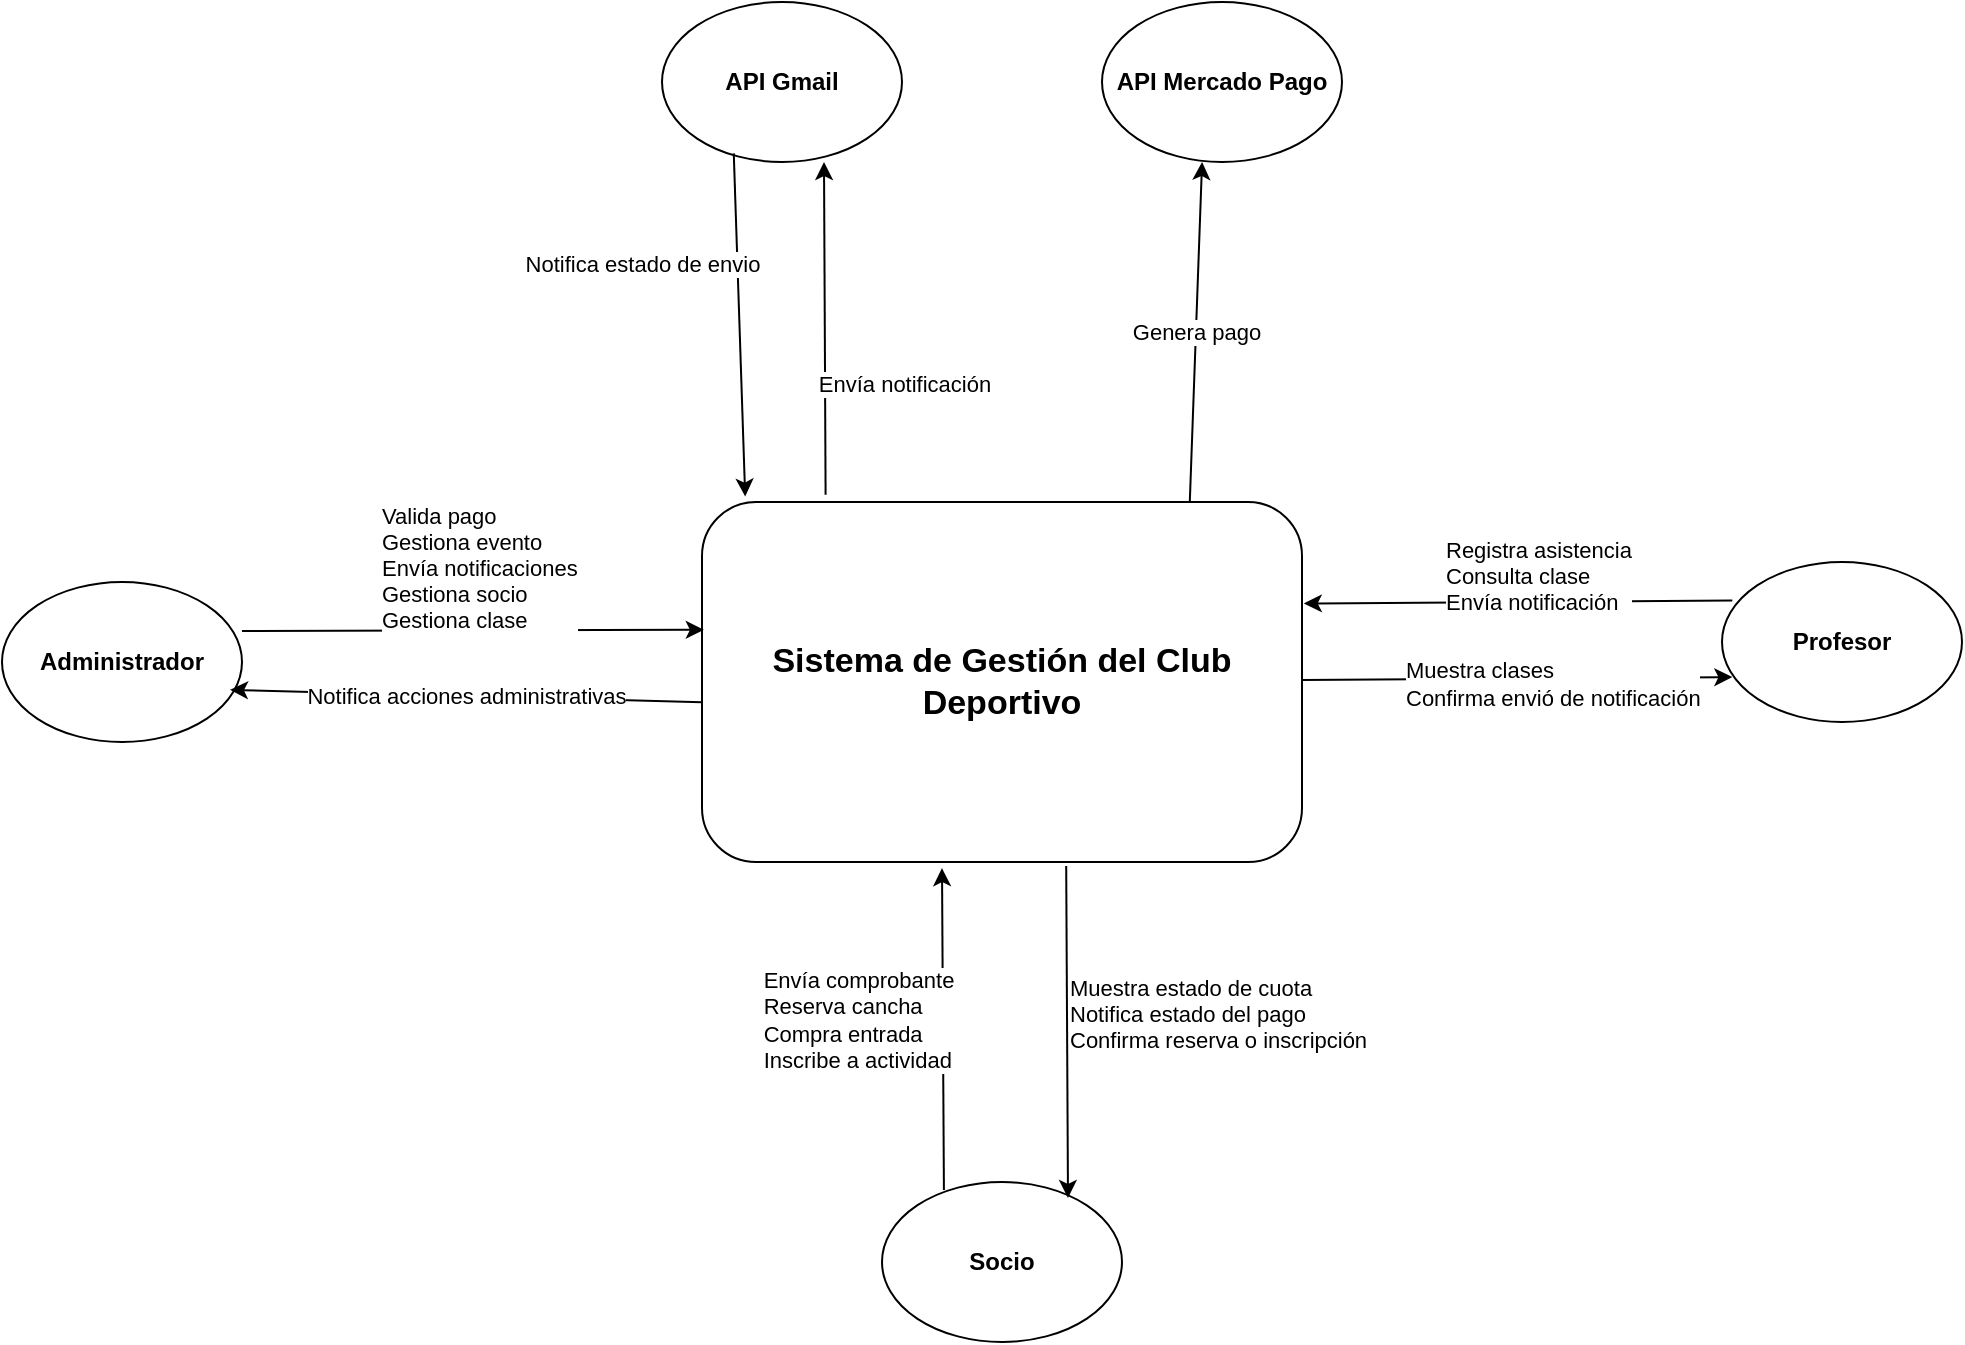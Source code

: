 <mxfile version="26.2.14">
  <diagram name="Página-1" id="I-KJ3sCSX-lYPQ7nyawd">
    <mxGraphModel grid="1" page="1" gridSize="10" guides="1" tooltips="1" connect="1" arrows="1" fold="1" pageScale="1" pageWidth="827" pageHeight="1169" math="0" shadow="0">
      <root>
        <mxCell id="0" />
        <mxCell id="1" parent="0" />
        <mxCell id="f-X2OgqPERjYy9m36xG7-2" value="&lt;font style=&quot;font-size: 17px;&quot;&gt;&lt;b&gt;Sistema de Gestión del Club Deportivo&lt;/b&gt;&lt;/font&gt;" style="rounded=1;whiteSpace=wrap;html=1;" vertex="1" parent="1">
          <mxGeometry x="250" y="410" width="300" height="180" as="geometry" />
        </mxCell>
        <mxCell id="f-X2OgqPERjYy9m36xG7-3" value="&lt;b&gt;Profesor&lt;/b&gt;" style="ellipse;whiteSpace=wrap;html=1;" vertex="1" parent="1">
          <mxGeometry x="760" y="440" width="120" height="80" as="geometry" />
        </mxCell>
        <mxCell id="f-X2OgqPERjYy9m36xG7-4" value="&lt;b&gt;API Gmail&lt;/b&gt;" style="ellipse;whiteSpace=wrap;html=1;" vertex="1" parent="1">
          <mxGeometry x="230" y="160" width="120" height="80" as="geometry" />
        </mxCell>
        <mxCell id="f-X2OgqPERjYy9m36xG7-6" value="&lt;b&gt;Socio&lt;/b&gt;" style="ellipse;whiteSpace=wrap;html=1;" vertex="1" parent="1">
          <mxGeometry x="340" y="750" width="120" height="80" as="geometry" />
        </mxCell>
        <mxCell id="f-X2OgqPERjYy9m36xG7-7" value="&lt;b&gt;Administrador&lt;/b&gt;" style="ellipse;whiteSpace=wrap;html=1;" vertex="1" parent="1">
          <mxGeometry x="-100" y="450" width="120" height="80" as="geometry" />
        </mxCell>
        <mxCell id="f-X2OgqPERjYy9m36xG7-8" value="&lt;b&gt;API Mercado Pago&lt;/b&gt;" style="ellipse;whiteSpace=wrap;html=1;" vertex="1" parent="1">
          <mxGeometry x="450" y="160" width="120" height="80" as="geometry" />
        </mxCell>
        <mxCell id="f-X2OgqPERjYy9m36xG7-9" value="" style="endArrow=classic;html=1;rounded=0;entryX=0.4;entryY=1.017;entryDx=0;entryDy=0;entryPerimeter=0;exitX=0.258;exitY=0.05;exitDx=0;exitDy=0;exitPerimeter=0;" edge="1" parent="1" source="f-X2OgqPERjYy9m36xG7-6" target="f-X2OgqPERjYy9m36xG7-2">
          <mxGeometry relative="1" as="geometry">
            <mxPoint x="240" y="584" as="sourcePoint" />
            <mxPoint x="340" y="584" as="targetPoint" />
          </mxGeometry>
        </mxCell>
        <mxCell id="f-X2OgqPERjYy9m36xG7-10" value="&lt;div style=&quot;text-align: left;&quot;&gt;&lt;span style=&quot;background-color: light-dark(#ffffff, var(--ge-dark-color, #121212)); color: light-dark(rgb(0, 0, 0), rgb(255, 255, 255));&quot;&gt;Envía comprobante&lt;/span&gt;&lt;/div&gt;&lt;div&gt;&lt;div style=&quot;text-align: left;&quot;&gt;&lt;span style=&quot;background-color: light-dark(#ffffff, var(--ge-dark-color, #121212)); color: light-dark(rgb(0, 0, 0), rgb(255, 255, 255));&quot;&gt;Reserva cancha&lt;/span&gt;&lt;/div&gt;&lt;div style=&quot;text-align: left;&quot;&gt;&lt;span style=&quot;background-color: light-dark(#ffffff, var(--ge-dark-color, #121212)); color: light-dark(rgb(0, 0, 0), rgb(255, 255, 255));&quot;&gt;Compra entrada&lt;/span&gt;&lt;/div&gt;&lt;div style=&quot;text-align: left;&quot;&gt;&lt;span style=&quot;background-color: light-dark(#ffffff, var(--ge-dark-color, #121212)); color: light-dark(rgb(0, 0, 0), rgb(255, 255, 255));&quot;&gt;Inscribe a actividad&lt;/span&gt;&lt;/div&gt;&lt;/div&gt;" style="edgeLabel;resizable=0;html=1;;align=center;verticalAlign=middle;" connectable="0" vertex="1" parent="f-X2OgqPERjYy9m36xG7-9">
          <mxGeometry relative="1" as="geometry">
            <mxPoint x="-43" y="-5" as="offset" />
          </mxGeometry>
        </mxCell>
        <mxCell id="f-X2OgqPERjYy9m36xG7-11" value="" style="endArrow=classic;html=1;rounded=0;entryX=0.003;entryY=0.355;entryDx=0;entryDy=0;exitX=1;exitY=0.306;exitDx=0;exitDy=0;entryPerimeter=0;exitPerimeter=0;" edge="1" parent="1" source="f-X2OgqPERjYy9m36xG7-7" target="f-X2OgqPERjYy9m36xG7-2">
          <mxGeometry relative="1" as="geometry">
            <mxPoint x="220" y="500" as="sourcePoint" />
            <mxPoint x="320" y="500" as="targetPoint" />
          </mxGeometry>
        </mxCell>
        <mxCell id="f-X2OgqPERjYy9m36xG7-13" value="&lt;span style=&quot;&quot;&gt;Valida pago&lt;/span&gt;&lt;br style=&quot;&quot;&gt;&lt;span style=&quot;&quot;&gt;Gestiona evento&lt;br&gt;Envía notificaciones&lt;br&gt;Gestiona socio&lt;br&gt;Gestiona clase&lt;/span&gt;" style="edgeLabel;html=1;align=left;verticalAlign=middle;resizable=0;points=[];" connectable="0" vertex="1" parent="f-X2OgqPERjYy9m36xG7-11">
          <mxGeometry x="-0.046" y="-2" relative="1" as="geometry">
            <mxPoint x="-42" y="-33" as="offset" />
          </mxGeometry>
        </mxCell>
        <mxCell id="f-X2OgqPERjYy9m36xG7-16" value="" style="endArrow=classic;html=1;rounded=0;entryX=0.675;entryY=1;entryDx=0;entryDy=0;entryPerimeter=0;exitX=0.206;exitY=-0.02;exitDx=0;exitDy=0;exitPerimeter=0;" edge="1" parent="1" source="f-X2OgqPERjYy9m36xG7-2" target="f-X2OgqPERjYy9m36xG7-4">
          <mxGeometry relative="1" as="geometry">
            <mxPoint x="250" y="370" as="sourcePoint" />
            <mxPoint x="350" y="370" as="targetPoint" />
          </mxGeometry>
        </mxCell>
        <mxCell id="f-X2OgqPERjYy9m36xG7-17" value="Envía notificación" style="edgeLabel;resizable=0;html=1;;align=center;verticalAlign=middle;" connectable="0" vertex="1" parent="f-X2OgqPERjYy9m36xG7-16">
          <mxGeometry relative="1" as="geometry">
            <mxPoint x="39" y="27" as="offset" />
          </mxGeometry>
        </mxCell>
        <mxCell id="f-X2OgqPERjYy9m36xG7-21" value="" style="endArrow=classic;html=1;rounded=0;entryX=0.417;entryY=1;entryDx=0;entryDy=0;entryPerimeter=0;exitX=0.813;exitY=0;exitDx=0;exitDy=0;exitPerimeter=0;" edge="1" parent="1" source="f-X2OgqPERjYy9m36xG7-2" target="f-X2OgqPERjYy9m36xG7-8">
          <mxGeometry relative="1" as="geometry">
            <mxPoint x="400" y="390" as="sourcePoint" />
            <mxPoint x="500" y="390" as="targetPoint" />
          </mxGeometry>
        </mxCell>
        <mxCell id="f-X2OgqPERjYy9m36xG7-22" value="Genera pago" style="edgeLabel;resizable=0;html=1;;align=center;verticalAlign=middle;" connectable="0" vertex="1" parent="f-X2OgqPERjYy9m36xG7-21">
          <mxGeometry relative="1" as="geometry" />
        </mxCell>
        <mxCell id="f-X2OgqPERjYy9m36xG7-24" value="" style="endArrow=classic;html=1;rounded=0;entryX=1.003;entryY=0.282;entryDx=0;entryDy=0;exitX=0.043;exitY=0.24;exitDx=0;exitDy=0;exitPerimeter=0;entryPerimeter=0;" edge="1" parent="1" source="f-X2OgqPERjYy9m36xG7-3" target="f-X2OgqPERjYy9m36xG7-2">
          <mxGeometry relative="1" as="geometry">
            <mxPoint x="500" y="479.5" as="sourcePoint" />
            <mxPoint x="600" y="479.5" as="targetPoint" />
          </mxGeometry>
        </mxCell>
        <mxCell id="f-X2OgqPERjYy9m36xG7-25" value="Registra asistencia&lt;br&gt;Consulta clase&lt;br&gt;Envía notificación" style="edgeLabel;resizable=0;html=1;;align=left;verticalAlign=middle;" connectable="0" vertex="1" parent="f-X2OgqPERjYy9m36xG7-24">
          <mxGeometry relative="1" as="geometry">
            <mxPoint x="-38" y="-13" as="offset" />
          </mxGeometry>
        </mxCell>
        <mxCell id="f-X2OgqPERjYy9m36xG7-27" value="" style="endArrow=classic;html=1;rounded=0;entryX=0.072;entryY=-0.015;entryDx=0;entryDy=0;entryPerimeter=0;exitX=0.299;exitY=0.946;exitDx=0;exitDy=0;exitPerimeter=0;" edge="1" parent="1" source="f-X2OgqPERjYy9m36xG7-4" target="f-X2OgqPERjYy9m36xG7-2">
          <mxGeometry relative="1" as="geometry">
            <mxPoint x="120" y="340" as="sourcePoint" />
            <mxPoint x="220" y="340" as="targetPoint" />
          </mxGeometry>
        </mxCell>
        <mxCell id="f-X2OgqPERjYy9m36xG7-28" value="Notifica estado de envio" style="edgeLabel;resizable=0;html=1;;align=center;verticalAlign=middle;" connectable="0" vertex="1" parent="f-X2OgqPERjYy9m36xG7-27">
          <mxGeometry relative="1" as="geometry">
            <mxPoint x="-49" y="-31" as="offset" />
          </mxGeometry>
        </mxCell>
        <mxCell id="f-X2OgqPERjYy9m36xG7-29" value="" style="endArrow=classic;html=1;rounded=0;exitX=0.607;exitY=1.011;exitDx=0;exitDy=0;entryX=0.775;entryY=0.1;entryDx=0;entryDy=0;entryPerimeter=0;exitPerimeter=0;" edge="1" parent="1" source="f-X2OgqPERjYy9m36xG7-2" target="f-X2OgqPERjYy9m36xG7-6">
          <mxGeometry relative="1" as="geometry">
            <mxPoint x="314" y="670" as="sourcePoint" />
            <mxPoint x="414" y="670" as="targetPoint" />
          </mxGeometry>
        </mxCell>
        <mxCell id="f-X2OgqPERjYy9m36xG7-32" value="Muestra estado de cuota&lt;br&gt;Notifica estado del pago&lt;br&gt;Confirma reserva o inscripción" style="edgeLabel;html=1;align=left;verticalAlign=middle;resizable=0;points=[];" connectable="0" vertex="1" parent="f-X2OgqPERjYy9m36xG7-29">
          <mxGeometry x="-0.109" y="-1" relative="1" as="geometry">
            <mxPoint as="offset" />
          </mxGeometry>
        </mxCell>
        <mxCell id="f-X2OgqPERjYy9m36xG7-33" value="" style="endArrow=classic;html=1;rounded=0;entryX=0.043;entryY=0.719;entryDx=0;entryDy=0;entryPerimeter=0;" edge="1" parent="1" source="f-X2OgqPERjYy9m36xG7-2" target="f-X2OgqPERjYy9m36xG7-3">
          <mxGeometry relative="1" as="geometry">
            <mxPoint x="580" y="520" as="sourcePoint" />
            <mxPoint x="680" y="520" as="targetPoint" />
          </mxGeometry>
        </mxCell>
        <mxCell id="f-X2OgqPERjYy9m36xG7-34" value="Muestra clases&lt;br&gt;Confirma envió de notificación" style="edgeLabel;resizable=0;html=1;;align=left;verticalAlign=middle;" connectable="0" vertex="1" parent="f-X2OgqPERjYy9m36xG7-33">
          <mxGeometry relative="1" as="geometry">
            <mxPoint x="-57" y="2" as="offset" />
          </mxGeometry>
        </mxCell>
        <mxCell id="f-X2OgqPERjYy9m36xG7-35" value="" style="endArrow=classic;html=1;rounded=0;entryX=0.95;entryY=0.674;entryDx=0;entryDy=0;entryPerimeter=0;exitX=0;exitY=0.556;exitDx=0;exitDy=0;exitPerimeter=0;" edge="1" parent="1" source="f-X2OgqPERjYy9m36xG7-2" target="f-X2OgqPERjYy9m36xG7-7">
          <mxGeometry relative="1" as="geometry">
            <mxPoint x="110" y="500" as="sourcePoint" />
            <mxPoint x="210" y="500" as="targetPoint" />
          </mxGeometry>
        </mxCell>
        <mxCell id="f-X2OgqPERjYy9m36xG7-36" value="Notifica acciones administrativas" style="edgeLabel;resizable=0;html=1;;align=center;verticalAlign=middle;" connectable="0" vertex="1" parent="f-X2OgqPERjYy9m36xG7-35">
          <mxGeometry relative="1" as="geometry" />
        </mxCell>
      </root>
    </mxGraphModel>
  </diagram>
</mxfile>
